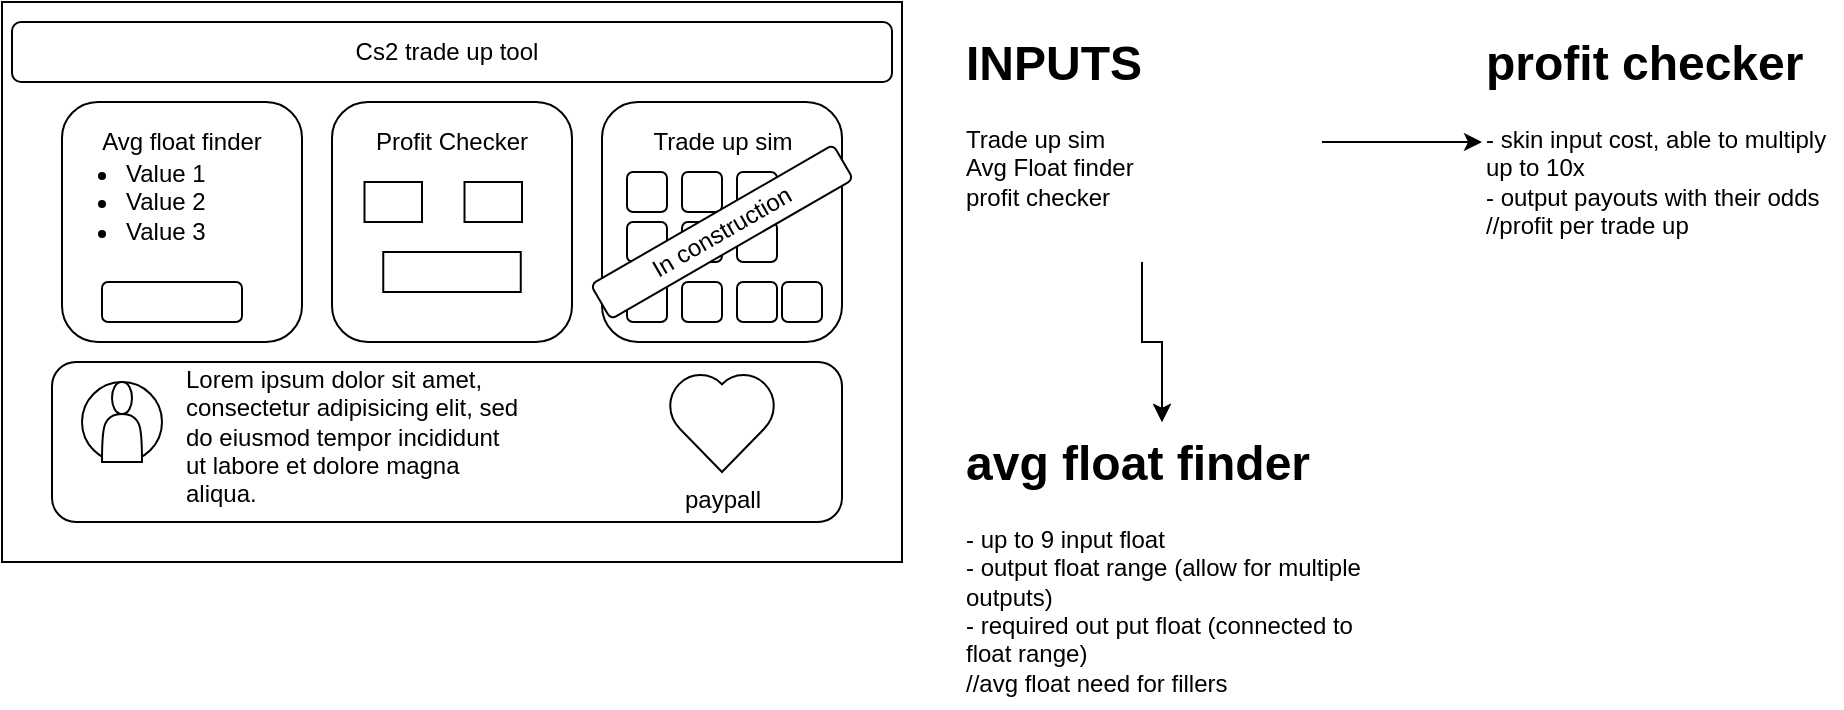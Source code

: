 <mxfile version="24.2.0" type="google">
  <diagram name="Page-1" id="qeSQRNwZgwfq0mH9npL3">
    <mxGraphModel grid="1" page="1" gridSize="10" guides="1" tooltips="1" connect="1" arrows="1" fold="1" pageScale="1" pageWidth="850" pageHeight="1100" math="0" shadow="0">
      <root>
        <mxCell id="0" />
        <mxCell id="1" parent="0" />
        <mxCell id="iwS-jbj8646y6b36iZdh-3" value="" style="rounded=0;whiteSpace=wrap;html=1;" vertex="1" parent="1">
          <mxGeometry x="50" y="40" width="450" height="280" as="geometry" />
        </mxCell>
        <mxCell id="iwS-jbj8646y6b36iZdh-6" value="" style="edgeStyle=orthogonalEdgeStyle;rounded=0;orthogonalLoop=1;jettySize=auto;html=1;" edge="1" parent="1" source="iwS-jbj8646y6b36iZdh-4" target="iwS-jbj8646y6b36iZdh-5">
          <mxGeometry relative="1" as="geometry" />
        </mxCell>
        <mxCell id="iwS-jbj8646y6b36iZdh-8" value="" style="edgeStyle=orthogonalEdgeStyle;rounded=0;orthogonalLoop=1;jettySize=auto;html=1;" edge="1" parent="1" source="iwS-jbj8646y6b36iZdh-4" target="iwS-jbj8646y6b36iZdh-7">
          <mxGeometry relative="1" as="geometry" />
        </mxCell>
        <mxCell id="iwS-jbj8646y6b36iZdh-9" value="" style="edgeStyle=orthogonalEdgeStyle;rounded=0;orthogonalLoop=1;jettySize=auto;html=1;" edge="1" parent="1" source="iwS-jbj8646y6b36iZdh-4" target="iwS-jbj8646y6b36iZdh-5">
          <mxGeometry relative="1" as="geometry" />
        </mxCell>
        <mxCell id="iwS-jbj8646y6b36iZdh-4" value="&lt;h1 style=&quot;margin-top: 0px;&quot;&gt;INPUTS&lt;/h1&gt;&lt;div&gt;Trade up sim&lt;/div&gt;&lt;div&gt;Avg Float finder&lt;/div&gt;&lt;div&gt;profit checker&lt;/div&gt;" style="text;html=1;whiteSpace=wrap;overflow=hidden;rounded=0;" vertex="1" parent="1">
          <mxGeometry x="530" y="50" width="180" height="120" as="geometry" />
        </mxCell>
        <mxCell id="iwS-jbj8646y6b36iZdh-5" value="&lt;h1 style=&quot;margin-top: 0px;&quot;&gt;avg float finder&lt;/h1&gt;&lt;div&gt;- up to 9 input float&lt;/div&gt;&lt;div&gt;- output float range (allow for multiple outputs)&lt;/div&gt;&lt;div&gt;- required out put float (connected to float range)&lt;/div&gt;&lt;div&gt;//avg float need for fillers&lt;/div&gt;" style="text;html=1;whiteSpace=wrap;overflow=hidden;rounded=0;" vertex="1" parent="1">
          <mxGeometry x="530" y="250" width="200" height="140" as="geometry" />
        </mxCell>
        <mxCell id="iwS-jbj8646y6b36iZdh-7" value="&lt;h1 style=&quot;margin-top: 0px;&quot;&gt;profit checker&lt;/h1&gt;&lt;div&gt;- skin input cost, able to multiply up to 10x&lt;/div&gt;&lt;div&gt;- output payouts with their odds&lt;/div&gt;&lt;div&gt;//profit per trade up&lt;/div&gt;" style="text;html=1;whiteSpace=wrap;overflow=hidden;rounded=0;" vertex="1" parent="1">
          <mxGeometry x="790" y="50" width="180" height="120" as="geometry" />
        </mxCell>
        <mxCell id="iwS-jbj8646y6b36iZdh-13" value="" style="rounded=1;whiteSpace=wrap;html=1;" vertex="1" parent="1">
          <mxGeometry x="55" y="50" width="440" height="30" as="geometry" />
        </mxCell>
        <mxCell id="iwS-jbj8646y6b36iZdh-14" value="Cs2 trade up tool" style="text;html=1;align=center;verticalAlign=middle;whiteSpace=wrap;rounded=0;" vertex="1" parent="1">
          <mxGeometry x="215" y="50" width="115" height="30" as="geometry" />
        </mxCell>
        <mxCell id="iwS-jbj8646y6b36iZdh-15" value="" style="rounded=1;whiteSpace=wrap;html=1;" vertex="1" parent="1">
          <mxGeometry x="80" y="90" width="120" height="120" as="geometry" />
        </mxCell>
        <mxCell id="iwS-jbj8646y6b36iZdh-17" value="" style="rounded=1;whiteSpace=wrap;html=1;" vertex="1" parent="1">
          <mxGeometry x="215" y="90" width="120" height="120" as="geometry" />
        </mxCell>
        <mxCell id="iwS-jbj8646y6b36iZdh-18" value="" style="rounded=1;whiteSpace=wrap;html=1;" vertex="1" parent="1">
          <mxGeometry x="350" y="90" width="120" height="120" as="geometry" />
        </mxCell>
        <mxCell id="iwS-jbj8646y6b36iZdh-19" value="" style="rounded=1;whiteSpace=wrap;html=1;" vertex="1" parent="1">
          <mxGeometry x="75" y="220" width="395" height="80" as="geometry" />
        </mxCell>
        <mxCell id="iwS-jbj8646y6b36iZdh-20" value="" style="ellipse;whiteSpace=wrap;html=1;aspect=fixed;" vertex="1" parent="1">
          <mxGeometry x="90" y="230" width="40" height="40" as="geometry" />
        </mxCell>
        <mxCell id="iwS-jbj8646y6b36iZdh-21" value="&lt;h1 style=&quot;margin-top: 0px;&quot;&gt;&lt;br&gt;&lt;/h1&gt;&lt;p&gt;Lorem ipsum dolor sit amet, consectetur adipisicing elit, sed do eiusmod tempor incididunt ut labore et dolore magna aliqua.&lt;/p&gt;" style="text;html=1;whiteSpace=wrap;overflow=hidden;rounded=0;" vertex="1" parent="1">
          <mxGeometry x="140" y="170" width="170" height="120" as="geometry" />
        </mxCell>
        <mxCell id="iwS-jbj8646y6b36iZdh-22" value="" style="shape=actor;whiteSpace=wrap;html=1;" vertex="1" parent="1">
          <mxGeometry x="100" y="230" width="20" height="40" as="geometry" />
        </mxCell>
        <mxCell id="iwS-jbj8646y6b36iZdh-23" value="paypall&lt;div&gt;&lt;br&gt;&lt;/div&gt;" style="verticalLabelPosition=bottom;verticalAlign=top;html=1;shape=mxgraph.basic.heart" vertex="1" parent="1">
          <mxGeometry x="382.5" y="225" width="55" height="50" as="geometry" />
        </mxCell>
        <mxCell id="iwS-jbj8646y6b36iZdh-24" value="Avg float finder" style="text;html=1;align=center;verticalAlign=middle;whiteSpace=wrap;rounded=0;" vertex="1" parent="1">
          <mxGeometry x="90" y="95" width="100" height="30" as="geometry" />
        </mxCell>
        <mxCell id="iwS-jbj8646y6b36iZdh-25" value="Profit Checker" style="text;html=1;align=center;verticalAlign=middle;whiteSpace=wrap;rounded=0;" vertex="1" parent="1">
          <mxGeometry x="231.25" y="95" width="87.5" height="30" as="geometry" />
        </mxCell>
        <mxCell id="iwS-jbj8646y6b36iZdh-26" value="Trade up sim" style="text;html=1;align=center;verticalAlign=middle;whiteSpace=wrap;rounded=0;" vertex="1" parent="1">
          <mxGeometry x="373.75" y="95" width="72.5" height="30" as="geometry" />
        </mxCell>
        <mxCell id="iwS-jbj8646y6b36iZdh-27" value="" style="rounded=1;whiteSpace=wrap;html=1;" vertex="1" parent="1">
          <mxGeometry x="362.5" y="125" width="20" height="20" as="geometry" />
        </mxCell>
        <mxCell id="iwS-jbj8646y6b36iZdh-28" value="" style="rounded=1;whiteSpace=wrap;html=1;" vertex="1" parent="1">
          <mxGeometry x="390" y="125" width="20" height="20" as="geometry" />
        </mxCell>
        <mxCell id="iwS-jbj8646y6b36iZdh-29" value="" style="rounded=1;whiteSpace=wrap;html=1;" vertex="1" parent="1">
          <mxGeometry x="417.5" y="125" width="20" height="20" as="geometry" />
        </mxCell>
        <mxCell id="iwS-jbj8646y6b36iZdh-30" value="" style="rounded=1;whiteSpace=wrap;html=1;" vertex="1" parent="1">
          <mxGeometry x="362.5" y="150" width="20" height="20" as="geometry" />
        </mxCell>
        <mxCell id="iwS-jbj8646y6b36iZdh-31" value="" style="rounded=1;whiteSpace=wrap;html=1;" vertex="1" parent="1">
          <mxGeometry x="390" y="150" width="20" height="20" as="geometry" />
        </mxCell>
        <mxCell id="iwS-jbj8646y6b36iZdh-32" value="" style="rounded=1;whiteSpace=wrap;html=1;" vertex="1" parent="1">
          <mxGeometry x="417.5" y="150" width="20" height="20" as="geometry" />
        </mxCell>
        <mxCell id="iwS-jbj8646y6b36iZdh-33" value="" style="rounded=1;whiteSpace=wrap;html=1;" vertex="1" parent="1">
          <mxGeometry x="362.5" y="180" width="20" height="20" as="geometry" />
        </mxCell>
        <mxCell id="iwS-jbj8646y6b36iZdh-34" value="" style="rounded=1;whiteSpace=wrap;html=1;" vertex="1" parent="1">
          <mxGeometry x="390" y="180" width="20" height="20" as="geometry" />
        </mxCell>
        <mxCell id="iwS-jbj8646y6b36iZdh-35" value="" style="rounded=1;whiteSpace=wrap;html=1;" vertex="1" parent="1">
          <mxGeometry x="417.5" y="180" width="20" height="20" as="geometry" />
        </mxCell>
        <mxCell id="iwS-jbj8646y6b36iZdh-36" value="" style="rounded=1;whiteSpace=wrap;html=1;" vertex="1" parent="1">
          <mxGeometry x="440" y="180" width="20" height="20" as="geometry" />
        </mxCell>
        <mxCell id="iwS-jbj8646y6b36iZdh-37" value="In construction" style="rounded=1;whiteSpace=wrap;html=1;rotation=-30;" vertex="1" parent="1">
          <mxGeometry x="340" y="145" width="140" height="20" as="geometry" />
        </mxCell>
        <mxCell id="iwS-jbj8646y6b36iZdh-39" value="" style="rounded=0;whiteSpace=wrap;html=1;" vertex="1" parent="1">
          <mxGeometry x="231.25" y="130" width="28.75" height="20" as="geometry" />
        </mxCell>
        <mxCell id="iwS-jbj8646y6b36iZdh-40" value="" style="rounded=0;whiteSpace=wrap;html=1;" vertex="1" parent="1">
          <mxGeometry x="281.25" y="130" width="28.75" height="20" as="geometry" />
        </mxCell>
        <mxCell id="iwS-jbj8646y6b36iZdh-41" value="" style="rounded=0;whiteSpace=wrap;html=1;" vertex="1" parent="1">
          <mxGeometry x="240.63" y="165" width="68.75" height="20" as="geometry" />
        </mxCell>
        <mxCell id="iwS-jbj8646y6b36iZdh-43" value="&lt;ul&gt;&lt;li&gt;Value 1&lt;/li&gt;&lt;li&gt;Value 2&lt;/li&gt;&lt;li&gt;Value 3&lt;/li&gt;&lt;/ul&gt;" style="text;strokeColor=none;fillColor=none;html=1;whiteSpace=wrap;verticalAlign=middle;overflow=hidden;" vertex="1" parent="1">
          <mxGeometry x="70" y="100" width="100" height="80" as="geometry" />
        </mxCell>
        <mxCell id="iwS-jbj8646y6b36iZdh-44" value="" style="rounded=1;whiteSpace=wrap;html=1;" vertex="1" parent="1">
          <mxGeometry x="100" y="180" width="70" height="20" as="geometry" />
        </mxCell>
        <mxCell id="iwS-jbj8646y6b36iZdh-45" style="edgeStyle=orthogonalEdgeStyle;rounded=0;orthogonalLoop=1;jettySize=auto;html=1;exitX=0.5;exitY=1;exitDx=0;exitDy=0;" edge="1" parent="1" source="iwS-jbj8646y6b36iZdh-21" target="iwS-jbj8646y6b36iZdh-21">
          <mxGeometry relative="1" as="geometry" />
        </mxCell>
      </root>
    </mxGraphModel>
  </diagram>
</mxfile>
